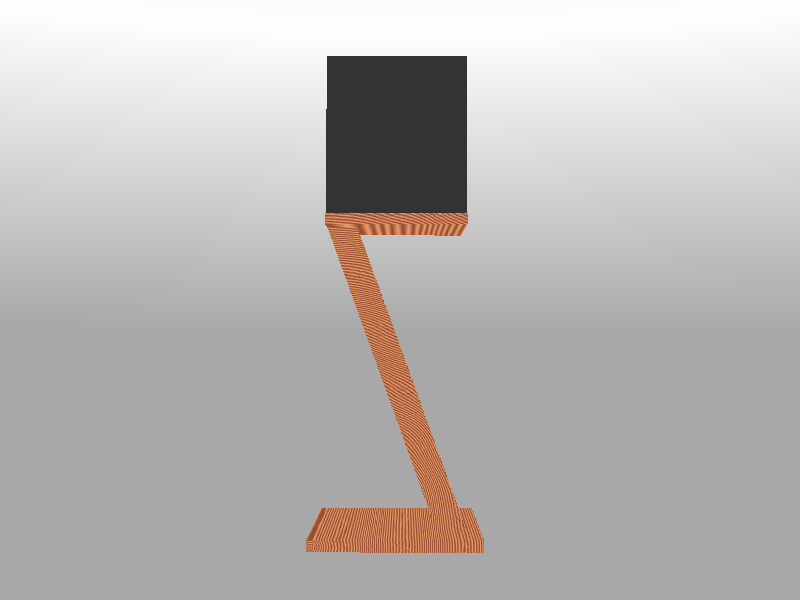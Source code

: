 #version 3.6;

#include "colors.inc"
#include "metals.inc"
#include "woods.inc"
#include "rad_def.inc"

#declare T_wood = texture {
    T_Wood1
    scale 100.0
    translate x*8
    translate y*10
}

// Standard finish
#declare StdFinish = finish { crand 0.01 diffuse 0.8 };

// declares position and view direction

// overview
//#declare cam_location =  <1530.28,1864.88,-983.709>;
//#declare cam_look_at  = <187.26,521.852,359.314>;
//#declare cam_sky      = <-0.408248,0.816497,0.408248>;
//#declare cam_angle    = 45;

// side view
#declare cam_location =  <196.548,449.177,-1965.72>;
#declare cam_look_at  = <187.259,521.851,359.314>;
#declare cam_sky      = <-0.00274216,0.999508,-0.0312531>;
#declare cam_angle    = 45;

global_settings {
    radiosity {
        Rad_Settings(Radiosity_Normal,off,off)
    }
}

#default {finish{ambient 0}}

sky_sphere {
    pigment {
        gradient y
        color_map {
            [0.0  color LightGray]
            [0.3  color White]
            [0.7  color LightGray]
        }
    }
}

camera {
  location  cam_location
  look_at   cam_look_at
  sky       cam_sky
  angle     cam_angle
  right x*800/600
}

//default light
light_source {
    cam_location
    color White
    area_light <100, 0, 0>, <0, 0, 100>, 10, 10
    adaptive 1
    jitter
}

// Written by FreeCAD http://www.freecadweb.org/
// face number1 +++++++++++++++++++++++++++++++++++++++++++++++++++++++++++++++++++++
#declare Pov_Common_solid1 = mesh2{
  vertex_vectors {
    4,
    <266.149,24,120>,
    <330,24,120>,
    <94.1476,672,120>,
    <30.297,672,120>,
  }
  normal_vectors {
    4,
    <-0,-0,-1>,
    <-0,-0,-1>,
    <-0,-0,-1>,
    <-0,-0,-1>,
  }
  face_indices {
    2,
    <1,0,2>,
    <0,3,2>,
  }
} // end of Face1

// face number2 +++++++++++++++++++++++++++++++++++++++++++++++++++++++++++++++++++++
#declare Pov_Common_solid2 = mesh2{
  vertex_vectors {
    4,
    <266.149,24,144>,
    <330,24,144>,
    <330,24,120>,
    <266.149,24,120>,
  }
  normal_vectors {
    4,
    <-0,-1,-0>,
    <-0,-1,-0>,
    <-0,-1,-0>,
    <-0,-1,-0>,
  }
  face_indices {
    2,
    <3,2,1>,
    <0,3,1>,
  }
} // end of Face2

// face number3 +++++++++++++++++++++++++++++++++++++++++++++++++++++++++++++++++++++
#declare Pov_Common_solid3 = mesh2{
  vertex_vectors {
    4,
    <330,24,144>,
    <94.1476,672,144>,
    <94.1476,672,120>,
    <330,24,120>,
  }
  normal_vectors {
    4,
    <0.939693,0.34202,-1.16911e-16>,
    <0.939693,0.34202,-1.16911e-16>,
    <0.939693,0.34202,-1.16911e-16>,
    <0.939693,0.34202,-1.16911e-16>,
  }
  face_indices {
    2,
    <0,3,2>,
    <0,2,1>,
  }
} // end of Face3

// face number4 +++++++++++++++++++++++++++++++++++++++++++++++++++++++++++++++++++++
#declare Pov_Common_solid4 = mesh2{
  vertex_vectors {
    4,
    <30.297,672,144>,
    <94.1476,672,144>,
    <94.1476,672,120>,
    <30.297,672,120>,
  }
  normal_vectors {
    4,
    <0,1,0>,
    <0,1,0>,
    <0,1,0>,
    <0,1,0>,
  }
  face_indices {
    2,
    <1,2,3>,
    <1,3,0>,
  }
} // end of Face4

// face number5 +++++++++++++++++++++++++++++++++++++++++++++++++++++++++++++++++++++
#declare Pov_Common_solid5 = mesh2{
  vertex_vectors {
    4,
    <266.149,24,144>,
    <30.297,672,144>,
    <30.297,672,120>,
    <266.149,24,120>,
  }
  normal_vectors {
    4,
    <-0.939693,-0.34202,1.16911e-16>,
    <-0.939693,-0.34202,1.16911e-16>,
    <-0.939693,-0.34202,1.16911e-16>,
    <-0.939693,-0.34202,1.16911e-16>,
  }
  face_indices {
    2,
    <2,3,0>,
    <1,2,0>,
  }
} // end of Face5

// face number6 +++++++++++++++++++++++++++++++++++++++++++++++++++++++++++++++++++++
#declare Pov_Common_solid6 = mesh2{
  vertex_vectors {
    4,
    <266.149,24,144>,
    <330,24,144>,
    <94.1476,672,144>,
    <30.297,672,144>,
  }
  normal_vectors {
    4,
    <0,0,1>,
    <0,0,1>,
    <0,0,1>,
    <0,0,1>,
  }
  face_indices {
    2,
    <2,0,1>,
    <2,3,0>,
  }
} // end of Face6



// Declare all together +++++++++++++++++++++++++++++++++++++++++++++++++++++++++++++++++++++
#declare Pov_Common_solid = union {
mesh2{ Pov_Common_solid1}
mesh2{ Pov_Common_solid2}
mesh2{ Pov_Common_solid3}
mesh2{ Pov_Common_solid4}
mesh2{ Pov_Common_solid5}
mesh2{ Pov_Common_solid6}
}
// instance to render
object {Pov_Common_solid
 texture { T_wood }
}



// Written by FreeCAD http://www.freecadweb.org/
// face number1 +++++++++++++++++++++++++++++++++++++++++++++++++++++++++++++++++++++
#declare Pov_Common_solid0021 = mesh2{
  vertex_vectors {
    4,
    <266.149,24,216>,
    <330,24,216>,
    <94.1476,672,216>,
    <30.297,672,216>,
  }
  normal_vectors {
    4,
    <-0,-0,-1>,
    <-0,-0,-1>,
    <-0,-0,-1>,
    <-0,-0,-1>,
  }
  face_indices {
    2,
    <1,0,2>,
    <0,3,2>,
  }
} // end of Face1

// face number2 +++++++++++++++++++++++++++++++++++++++++++++++++++++++++++++++++++++
#declare Pov_Common_solid0022 = mesh2{
  vertex_vectors {
    4,
    <266.149,24,240>,
    <330,24,240>,
    <330,24,216>,
    <266.149,24,216>,
  }
  normal_vectors {
    4,
    <-0,-1,-0>,
    <-0,-1,-0>,
    <-0,-1,-0>,
    <-0,-1,-0>,
  }
  face_indices {
    2,
    <3,2,1>,
    <0,3,1>,
  }
} // end of Face2

// face number3 +++++++++++++++++++++++++++++++++++++++++++++++++++++++++++++++++++++
#declare Pov_Common_solid0023 = mesh2{
  vertex_vectors {
    4,
    <330,24,240>,
    <94.1476,672,240>,
    <94.1476,672,216>,
    <330,24,216>,
  }
  normal_vectors {
    4,
    <0.939693,0.34202,-0>,
    <0.939693,0.34202,-0>,
    <0.939693,0.34202,-0>,
    <0.939693,0.34202,-0>,
  }
  face_indices {
    2,
    <0,3,2>,
    <0,2,1>,
  }
} // end of Face3

// face number4 +++++++++++++++++++++++++++++++++++++++++++++++++++++++++++++++++++++
#declare Pov_Common_solid0024 = mesh2{
  vertex_vectors {
    4,
    <30.297,672,240>,
    <94.1476,672,240>,
    <94.1476,672,216>,
    <30.297,672,216>,
  }
  normal_vectors {
    4,
    <0,1,0>,
    <0,1,0>,
    <0,1,0>,
    <0,1,0>,
  }
  face_indices {
    2,
    <1,2,3>,
    <1,3,0>,
  }
} // end of Face4

// face number5 +++++++++++++++++++++++++++++++++++++++++++++++++++++++++++++++++++++
#declare Pov_Common_solid0025 = mesh2{
  vertex_vectors {
    4,
    <266.149,24,240>,
    <30.297,672,240>,
    <30.297,672,216>,
    <266.149,24,216>,
  }
  normal_vectors {
    4,
    <-0.939693,-0.34202,0>,
    <-0.939693,-0.34202,0>,
    <-0.939693,-0.34202,0>,
    <-0.939693,-0.34202,0>,
  }
  face_indices {
    2,
    <2,3,0>,
    <1,2,0>,
  }
} // end of Face5

// face number6 +++++++++++++++++++++++++++++++++++++++++++++++++++++++++++++++++++++
#declare Pov_Common_solid0026 = mesh2{
  vertex_vectors {
    4,
    <266.149,24,240>,
    <330,24,240>,
    <94.1476,672,240>,
    <30.297,672,240>,
  }
  normal_vectors {
    4,
    <0,0,1>,
    <0,0,1>,
    <0,0,1>,
    <0,0,1>,
  }
  face_indices {
    2,
    <2,0,1>,
    <2,3,0>,
  }
} // end of Face6



// Declare all together +++++++++++++++++++++++++++++++++++++++++++++++++++++++++++++++++++++
#declare Pov_Common_solid002 = union {
mesh2{ Pov_Common_solid0021}
mesh2{ Pov_Common_solid0022}
mesh2{ Pov_Common_solid0023}
mesh2{ Pov_Common_solid0024}
mesh2{ Pov_Common_solid0025}
mesh2{ Pov_Common_solid0026}
}
// instance to render
object {Pov_Common_solid002
 texture { T_wood }
}



// Written by FreeCAD http://www.freecadweb.org/
// face number1 +++++++++++++++++++++++++++++++++++++++++++++++++++++++++++++++++++++
#declare Pov_Common_solid0011 = mesh2{
  vertex_vectors {
    4,
    <266.149,24,168>,
    <330,24,168>,
    <94.1476,672,168>,
    <30.297,672,168>,
  }
  normal_vectors {
    4,
    <-0,-0,-1>,
    <-0,-0,-1>,
    <-0,-0,-1>,
    <-0,-0,-1>,
  }
  face_indices {
    2,
    <1,0,2>,
    <0,3,2>,
  }
} // end of Face1

// face number2 +++++++++++++++++++++++++++++++++++++++++++++++++++++++++++++++++++++
#declare Pov_Common_solid0012 = mesh2{
  vertex_vectors {
    4,
    <266.149,24,192>,
    <330,24,192>,
    <330,24,168>,
    <266.149,24,168>,
  }
  normal_vectors {
    4,
    <-0,-1,-0>,
    <-0,-1,-0>,
    <-0,-1,-0>,
    <-0,-1,-0>,
  }
  face_indices {
    2,
    <3,2,1>,
    <0,3,1>,
  }
} // end of Face2

// face number3 +++++++++++++++++++++++++++++++++++++++++++++++++++++++++++++++++++++
#declare Pov_Common_solid0013 = mesh2{
  vertex_vectors {
    4,
    <330,24,192>,
    <94.1476,672,192>,
    <94.1476,672,168>,
    <330,24,168>,
  }
  normal_vectors {
    4,
    <0.939693,0.34202,-0>,
    <0.939693,0.34202,-0>,
    <0.939693,0.34202,-0>,
    <0.939693,0.34202,-0>,
  }
  face_indices {
    2,
    <0,3,2>,
    <0,2,1>,
  }
} // end of Face3

// face number4 +++++++++++++++++++++++++++++++++++++++++++++++++++++++++++++++++++++
#declare Pov_Common_solid0014 = mesh2{
  vertex_vectors {
    4,
    <30.297,672,192>,
    <94.1476,672,192>,
    <94.1476,672,168>,
    <30.297,672,168>,
  }
  normal_vectors {
    4,
    <0,1,0>,
    <0,1,0>,
    <0,1,0>,
    <0,1,0>,
  }
  face_indices {
    2,
    <1,2,3>,
    <1,3,0>,
  }
} // end of Face4

// face number5 +++++++++++++++++++++++++++++++++++++++++++++++++++++++++++++++++++++
#declare Pov_Common_solid0015 = mesh2{
  vertex_vectors {
    4,
    <266.149,24,192>,
    <30.297,672,192>,
    <30.297,672,168>,
    <266.149,24,168>,
  }
  normal_vectors {
    4,
    <-0.939693,-0.34202,0>,
    <-0.939693,-0.34202,0>,
    <-0.939693,-0.34202,0>,
    <-0.939693,-0.34202,0>,
  }
  face_indices {
    2,
    <2,3,0>,
    <1,2,0>,
  }
} // end of Face5

// face number6 +++++++++++++++++++++++++++++++++++++++++++++++++++++++++++++++++++++
#declare Pov_Common_solid0016 = mesh2{
  vertex_vectors {
    4,
    <266.149,24,192>,
    <330,24,192>,
    <94.1476,672,192>,
    <30.297,672,192>,
  }
  normal_vectors {
    4,
    <0,0,1>,
    <0,0,1>,
    <0,0,1>,
    <0,0,1>,
  }
  face_indices {
    2,
    <2,0,1>,
    <2,3,0>,
  }
} // end of Face6



// Declare all together +++++++++++++++++++++++++++++++++++++++++++++++++++++++++++++++++++++
#declare Pov_Common_solid001 = union {
mesh2{ Pov_Common_solid0011}
mesh2{ Pov_Common_solid0012}
mesh2{ Pov_Common_solid0013}
mesh2{ Pov_Common_solid0014}
mesh2{ Pov_Common_solid0015}
mesh2{ Pov_Common_solid0016}
}
// instance to render
object {Pov_Common_solid001
 texture { T_wood }
}



// Written by FreeCAD http://www.freecadweb.org/
// face number1 +++++++++++++++++++++++++++++++++++++++++++++++++++++++++++++++++++++
#declare Pov_Box0121 = mesh2{
  vertex_vectors {
    4,
    <30,672,60>,
    <30,696,60>,
    <30,696,300>,
    <30,672,300>,
  }
  normal_vectors {
    4,
    <-1,0,-0>,
    <-1,0,-0>,
    <-1,0,-0>,
    <-1,0,-0>,
  }
  face_indices {
    2,
    <3,2,0>,
    <0,2,1>,
  }
} // end of Face1

// face number2 +++++++++++++++++++++++++++++++++++++++++++++++++++++++++++++++++++++
#declare Pov_Box0122 = mesh2{
  vertex_vectors {
    4,
    <330,672,60>,
    <330,696,60>,
    <330,696,300>,
    <330,672,300>,
  }
  normal_vectors {
    4,
    <1,-0,0>,
    <1,-0,0>,
    <1,-0,0>,
    <1,-0,0>,
  }
  face_indices {
    2,
    <0,2,3>,
    <1,2,0>,
  }
} // end of Face2

// face number3 +++++++++++++++++++++++++++++++++++++++++++++++++++++++++++++++++++++
#declare Pov_Box0123 = mesh2{
  vertex_vectors {
    4,
    <30,672,60>,
    <330,672,60>,
    <330,696,60>,
    <30,696,60>,
  }
  normal_vectors {
    4,
    <-0,-0,-1>,
    <-0,-0,-1>,
    <-0,-0,-1>,
    <-0,-0,-1>,
  }
  face_indices {
    2,
    <1,0,2>,
    <0,3,2>,
  }
} // end of Face3

// face number4 +++++++++++++++++++++++++++++++++++++++++++++++++++++++++++++++++++++
#declare Pov_Box0124 = mesh2{
  vertex_vectors {
    4,
    <30,672,300>,
    <330,672,300>,
    <330,696,300>,
    <30,696,300>,
  }
  normal_vectors {
    4,
    <0,0,1>,
    <0,0,1>,
    <0,0,1>,
    <0,0,1>,
  }
  face_indices {
    2,
    <2,0,1>,
    <2,3,0>,
  }
} // end of Face4

// face number5 +++++++++++++++++++++++++++++++++++++++++++++++++++++++++++++++++++++
#declare Pov_Box0125 = mesh2{
  vertex_vectors {
    4,
    <30,672,60>,
    <30,672,300>,
    <330,672,300>,
    <330,672,60>,
  }
  normal_vectors {
    4,
    <-0,-1,-0>,
    <-0,-1,-0>,
    <-0,-1,-0>,
    <-0,-1,-0>,
  }
  face_indices {
    2,
    <1,0,2>,
    <0,3,2>,
  }
} // end of Face5

// face number6 +++++++++++++++++++++++++++++++++++++++++++++++++++++++++++++++++++++
#declare Pov_Box0126 = mesh2{
  vertex_vectors {
    4,
    <30,696,60>,
    <30,696,300>,
    <330,696,300>,
    <330,696,60>,
  }
  normal_vectors {
    4,
    <0,1,0>,
    <0,1,0>,
    <0,1,0>,
    <0,1,0>,
  }
  face_indices {
    2,
    <2,0,1>,
    <2,3,0>,
  }
} // end of Face6



// Declare all together +++++++++++++++++++++++++++++++++++++++++++++++++++++++++++++++++++++
#declare Pov_Box012 = union {
mesh2{ Pov_Box0121}
mesh2{ Pov_Box0122}
mesh2{ Pov_Box0123}
mesh2{ Pov_Box0124}
mesh2{ Pov_Box0125}
mesh2{ Pov_Box0126}
}
// instance to render
object {Pov_Box012
 texture { T_wood }
}



// Written by FreeCAD http://www.freecadweb.org/
// face number1 +++++++++++++++++++++++++++++++++++++++++++++++++++++++++++++++++++++
#declare Pov_Box1 = mesh2{
  vertex_vectors {
    4,
    <0,0,0>,
    <0,24,0>,
    <0,24,360>,
    <0,0,360>,
  }
  normal_vectors {
    4,
    <-1,0,-0>,
    <-1,0,-0>,
    <-1,0,-0>,
    <-1,0,-0>,
  }
  face_indices {
    2,
    <3,2,0>,
    <0,2,1>,
  }
} // end of Face1

// face number2 +++++++++++++++++++++++++++++++++++++++++++++++++++++++++++++++++++++
#declare Pov_Box2 = mesh2{
  vertex_vectors {
    4,
    <360,0,0>,
    <360,24,0>,
    <360,24,360>,
    <360,0,360>,
  }
  normal_vectors {
    4,
    <1,-0,0>,
    <1,-0,0>,
    <1,-0,0>,
    <1,-0,0>,
  }
  face_indices {
    2,
    <0,2,3>,
    <1,2,0>,
  }
} // end of Face2

// face number3 +++++++++++++++++++++++++++++++++++++++++++++++++++++++++++++++++++++
#declare Pov_Box3 = mesh2{
  vertex_vectors {
    4,
    <0,0,0>,
    <360,0,0>,
    <360,24,0>,
    <0,24,0>,
  }
  normal_vectors {
    4,
    <-0,-0,-1>,
    <-0,-0,-1>,
    <-0,-0,-1>,
    <-0,-0,-1>,
  }
  face_indices {
    2,
    <0,3,1>,
    <1,3,2>,
  }
} // end of Face3

// face number4 +++++++++++++++++++++++++++++++++++++++++++++++++++++++++++++++++++++
#declare Pov_Box4 = mesh2{
  vertex_vectors {
    4,
    <0,0,360>,
    <360,0,360>,
    <360,24,360>,
    <0,24,360>,
  }
  normal_vectors {
    4,
    <0,0,1>,
    <0,0,1>,
    <0,0,1>,
    <0,0,1>,
  }
  face_indices {
    2,
    <1,3,0>,
    <2,3,1>,
  }
} // end of Face4

// face number5 +++++++++++++++++++++++++++++++++++++++++++++++++++++++++++++++++++++
#declare Pov_Box5 = mesh2{
  vertex_vectors {
    4,
    <0,0,0>,
    <0,0,360>,
    <360,0,360>,
    <360,0,0>,
  }
  normal_vectors {
    4,
    <-0,-1,-0>,
    <-0,-1,-0>,
    <-0,-1,-0>,
    <-0,-1,-0>,
  }
  face_indices {
    2,
    <1,0,2>,
    <0,3,2>,
  }
} // end of Face5

// face number6 +++++++++++++++++++++++++++++++++++++++++++++++++++++++++++++++++++++
#declare Pov_Box6 = mesh2{
  vertex_vectors {
    4,
    <0,24,0>,
    <0,24,360>,
    <360,24,360>,
    <360,24,0>,
  }
  normal_vectors {
    4,
    <0,1,0>,
    <0,1,0>,
    <0,1,0>,
    <0,1,0>,
  }
  face_indices {
    2,
    <2,0,1>,
    <2,3,0>,
  }
} // end of Face6



// Declare all together +++++++++++++++++++++++++++++++++++++++++++++++++++++++++++++++++++++
#declare Pov_Box = union {
mesh2{ Pov_Box1}
mesh2{ Pov_Box2}
mesh2{ Pov_Box3}
mesh2{ Pov_Box4}
mesh2{ Pov_Box5}
mesh2{ Pov_Box6}
}
// instance to render
object {Pov_Box
 texture { T_wood }
}



// Written by FreeCAD http://www.freecadweb.org/
// face number1 +++++++++++++++++++++++++++++++++++++++++++++++++++++++++++++++++++++
#declare Pov_Cut0021 = mesh2{
  vertex_vectors {
    4,
    <30,696,85>,
    <30,1036,85>,
    <30,1036,275>,
    <30,696,275>,
  }
  normal_vectors {
    4,
    <-1,0,-0>,
    <-1,0,-0>,
    <-1,0,-0>,
    <-1,0,-0>,
  }
  face_indices {
    2,
    <3,2,1>,
    <0,3,1>,
  }
} // end of Face1

// face number2 +++++++++++++++++++++++++++++++++++++++++++++++++++++++++++++++++++++
#declare Pov_Cut0022 = mesh2{
  vertex_vectors {
    4,
    <30,696,85>,
    <330,696,85>,
    <330,1036,85>,
    <30,1036,85>,
  }
  normal_vectors {
    4,
    <-0,-0,-1>,
    <-0,-0,-1>,
    <-0,-0,-1>,
    <-0,-0,-1>,
  }
  face_indices {
    2,
    <1,0,2>,
    <0,3,2>,
  }
} // end of Face2

// face number3 +++++++++++++++++++++++++++++++++++++++++++++++++++++++++++++++++++++
#declare Pov_Cut0023 = mesh2{
  vertex_vectors {
    4,
    <30,1036,85>,
    <30,1036,275>,
    <330,1036,275>,
    <330,1036,85>,
  }
  normal_vectors {
    4,
    <0,1,0>,
    <0,1,0>,
    <0,1,0>,
    <0,1,0>,
  }
  face_indices {
    2,
    <3,0,1>,
    <2,3,1>,
  }
} // end of Face3

// face number4 +++++++++++++++++++++++++++++++++++++++++++++++++++++++++++++++++++++
#declare Pov_Cut0024 = mesh2{
  vertex_vectors {
    4,
    <30,696,275>,
    <330,696,275>,
    <330,1036,275>,
    <30,1036,275>,
  }
  normal_vectors {
    4,
    <0,0,1>,
    <0,0,1>,
    <0,0,1>,
    <0,0,1>,
  }
  face_indices {
    2,
    <2,0,1>,
    <2,3,0>,
  }
} // end of Face4

// face number5 +++++++++++++++++++++++++++++++++++++++++++++++++++++++++++++++++++++
#declare Pov_Cut0025 = mesh2{
  vertex_vectors {
    4,
    <30,696,85>,
    <30,696,275>,
    <330,696,275>,
    <330,696,85>,
  }
  normal_vectors {
    4,
    <-0,-1,-0>,
    <-0,-1,-0>,
    <-0,-1,-0>,
    <-0,-1,-0>,
  }
  face_indices {
    2,
    <1,0,3>,
    <1,3,2>,
  }
} // end of Face5

// face number6 +++++++++++++++++++++++++++++++++++++++++++++++++++++++++++++++++++++
#declare Pov_Cut0026 = mesh2{
  vertex_vectors {
    138,
    <330,696,85>,
    <330,1036,85>,
    <330,1036,275>,
    <330,696,275>,
    <330,716,180>,
    <330,716.199,185.643>,
    <330,716.796,191.258>,
    <330,717.788,196.817>,
    <330,719.169,202.292>,
    <330,720.932,207.656>,
    <330,723.07,212.883>,
    <330,725.571,217.945>,
    <330,728.424,222.818>,
    <330,731.612,227.479>,
    <330,735.122,231.902>,
    <330,738.934,236.067>,
    <330,743.032,239.953>,
    <330,747.392,243.54>,
    <330,751.996,246.81>,
    <330,756.818,249.748>,
    <330,761.836,252.338>,
    <330,767.023,254.568>,
    <330,772.355,256.426>,
    <330,777.805,257.903>,
    <330,783.346,258.993>,
    <330,788.949,259.689>,
    <330,794.588,259.988>,
    <330,800.234,259.888>,
    <330,805.859,259.39>,
    <330,811.434,258.497>,
    <330,816.933,257.213>,
    <330,822.327,255.544>,
    <330,827.59,253.499>,
    <330,832.696,251.087>,
    <330,837.619,248.322>,
    <330,842.335,245.216>,
    <330,846.82,241.785>,
    <330,851.051,238.046>,
    <330,855.009,234.018>,
    <330,858.672,229.721>,
    <330,862.023,225.177>,
    <330,865.046,220.407>,
    <330,867.724,215.436>,
    <330,870.045,210.288>,
    <330,871.997,204.99>,
    <330,873.57,199.567>,
    <330,874.757,194.046>,
    <330,875.552,188.456>,
    <330,875.95,182.823>,
    <330,875.95,177.177>,
    <330,875.552,171.544>,
    <330,874.757,165.954>,
    <330,873.57,160.433>,
    <330,871.997,155.01>,
    <330,870.045,149.712>,
    <330,867.724,144.564>,
    <330,865.046,139.593>,
    <330,862.023,134.823>,
    <330,858.672,130.279>,
    <330,855.009,125.982>,
    <330,851.051,121.954>,
    <330,846.82,118.215>,
    <330,842.335,114.784>,
    <330,837.619,111.678>,
    <330,832.696,108.913>,
    <330,827.59,106.501>,
    <330,822.327,104.456>,
    <330,816.933,102.787>,
    <330,811.434,101.503>,
    <330,805.859,100.61>,
    <330,800.234,100.112>,
    <330,794.588,100.012>,
    <330,788.949,100.311>,
    <330,783.346,101.007>,
    <330,777.805,102.097>,
    <330,772.355,103.574>,
    <330,767.023,105.432>,
    <330,761.836,107.662>,
    <330,756.818,110.252>,
    <330,751.996,113.19>,
    <330,747.392,116.46>,
    <330,743.032,120.047>,
    <330,738.934,123.933>,
    <330,735.122,128.098>,
    <330,731.612,132.521>,
    <330,728.424,137.182>,
    <330,725.571,142.055>,
    <330,723.07,147.117>,
    <330,720.932,152.344>,
    <330,719.169,157.708>,
    <330,717.788,163.183>,
    <330,716.796,168.742>,
    <330,716.199,174.357>,
    <330,959,180>,
    <330,959.195,182.783>,
    <330,959.775,185.513>,
    <330,960.729,188.135>,
    <330,962.039,190.598>,
    <330,963.679,192.856>,
    <330,965.617,194.863>,
    <330,967.816,196.581>,
    <330,970.233,197.976>,
    <330,972.82,199.021>,
    <330,975.527,199.696>,
    <330,978.302,199.988>,
    <330,981.091,199.89>,
    <330,983.838,199.406>,
    <330,986.492,198.544>,
    <330,989,197.321>,
    <330,991.313,195.76>,
    <330,993.387,193.893>,
    <330,995.18,191.756>,
    <330,996.659,189.389>,
    <330,997.794,186.84>,
    <330,998.563,184.158>,
    <330,998.951,181.395>,
    <330,998.951,178.605>,
    <330,998.563,175.842>,
    <330,997.794,173.16>,
    <330,996.659,170.611>,
    <330,995.18,168.244>,
    <330,993.387,166.107>,
    <330,991.313,164.24>,
    <330,989,162.679>,
    <330,986.492,161.456>,
    <330,983.838,160.594>,
    <330,981.091,160.11>,
    <330,978.302,160.012>,
    <330,975.527,160.304>,
    <330,972.82,160.979>,
    <330,970.233,162.024>,
    <330,967.816,163.419>,
    <330,965.617,165.137>,
    <330,963.679,167.144>,
    <330,962.039,169.402>,
    <330,960.729,171.865>,
    <330,959.775,174.487>,
    <330,959.195,177.217>,
  }
  normal_vectors {
    138,
    <1,-0,0>,
    <1,-0,0>,
    <1,-0,0>,
    <1,-0,0>,
    <1,-0,0>,
    <1,-0,0>,
    <1,-0,0>,
    <1,-0,0>,
    <1,-0,0>,
    <1,-0,0>,
    <1,-0,0>,
    <1,-0,0>,
    <1,-0,0>,
    <1,-0,0>,
    <1,-0,0>,
    <1,-0,0>,
    <1,-0,0>,
    <1,-0,0>,
    <1,-0,0>,
    <1,-0,0>,
    <1,-0,0>,
    <1,-0,0>,
    <1,-0,0>,
    <1,-0,0>,
    <1,-0,0>,
    <1,-0,0>,
    <1,-0,0>,
    <1,-0,0>,
    <1,-0,0>,
    <1,-0,0>,
    <1,-0,0>,
    <1,-0,0>,
    <1,-0,0>,
    <1,-0,0>,
    <1,-0,0>,
    <1,-0,0>,
    <1,-0,0>,
    <1,-0,0>,
    <1,-0,0>,
    <1,-0,0>,
    <1,-0,0>,
    <1,-0,0>,
    <1,-0,0>,
    <1,-0,0>,
    <1,-0,0>,
    <1,-0,0>,
    <1,-0,0>,
    <1,-0,0>,
    <1,-0,0>,
    <1,-0,0>,
    <1,-0,0>,
    <1,-0,0>,
    <1,-0,0>,
    <1,-0,0>,
    <1,-0,0>,
    <1,-0,0>,
    <1,-0,0>,
    <1,-0,0>,
    <1,-0,0>,
    <1,-0,0>,
    <1,-0,0>,
    <1,-0,0>,
    <1,-0,0>,
    <1,-0,0>,
    <1,-0,0>,
    <1,-0,0>,
    <1,-0,0>,
    <1,-0,0>,
    <1,-0,0>,
    <1,-0,0>,
    <1,-0,0>,
    <1,-0,0>,
    <1,-0,0>,
    <1,-0,0>,
    <1,-0,0>,
    <1,-0,0>,
    <1,-0,0>,
    <1,-0,0>,
    <1,-0,0>,
    <1,-0,0>,
    <1,-0,0>,
    <1,-0,0>,
    <1,-0,0>,
    <1,-0,0>,
    <1,-0,0>,
    <1,-0,0>,
    <1,-0,0>,
    <1,-0,0>,
    <1,-0,0>,
    <1,-0,0>,
    <1,-0,0>,
    <1,-0,0>,
    <1,-0,0>,
    <1,-0,0>,
    <1,-0,0>,
    <1,-0,0>,
    <1,-0,0>,
    <1,-0,0>,
    <1,-0,0>,
    <1,-0,0>,
    <1,-0,0>,
    <1,-0,0>,
    <1,-0,0>,
    <1,-0,0>,
    <1,-0,0>,
    <1,-0,0>,
    <1,-0,0>,
    <1,-0,0>,
    <1,-0,0>,
    <1,-0,0>,
    <1,-0,0>,
    <1,-0,0>,
    <1,-0,0>,
    <1,-0,0>,
    <1,-0,0>,
    <1,-0,0>,
    <1,-0,0>,
    <1,-0,0>,
    <1,-0,0>,
    <1,-0,0>,
    <1,-0,0>,
    <1,-0,0>,
    <1,-0,0>,
    <1,-0,0>,
    <1,-0,0>,
    <1,-0,0>,
    <1,-0,0>,
    <1,-0,0>,
    <1,-0,0>,
    <1,-0,0>,
    <1,-0,0>,
    <1,-0,0>,
    <1,-0,0>,
    <1,-0,0>,
    <1,-0,0>,
    <1,-0,0>,
    <1,-0,0>,
    <1,-0,0>,
  }
  face_indices {
    140,
    <16,3,15>,
    <14,15,3>,
    <17,3,16>,
    <13,14,3>,
    <18,3,17>,
    <1,115,116>,
    <1,116,117>,
    <1,129,58>,
    <1,117,118>,
    <1,118,119>,
    <1,119,120>,
    <1,120,121>,
    <12,13,3>,
    <1,121,122>,
    <1,122,123>,
    <1,123,124>,
    <1,124,125>,
    <1,125,126>,
    <1,126,127>,
    <19,3,18>,
    <1,127,128>,
    <1,128,129>,
    <1,58,59>,
    <1,59,60>,
    <1,60,61>,
    <1,61,62>,
    <11,12,3>,
    <1,62,63>,
    <1,63,64>,
    <1,2,115>,
    <1,71,0>,
    <20,3,19>,
    <71,72,0>,
    <1,70,71>,
    <1,69,70>,
    <1,68,69>,
    <1,67,68>,
    <1,66,67>,
    <1,65,66>,
    <1,64,65>,
    <10,11,3>,
    <21,3,20>,
    <9,10,3>,
    <22,3,21>,
    <8,9,3>,
    <23,3,22>,
    <7,8,3>,
    <24,3,23>,
    <6,7,3>,
    <25,3,24>,
    <5,6,3>,
    <26,3,25>,
    <4,5,3>,
    <27,3,26>,
    <0,4,3>,
    <0,83,84>,
    <0,84,85>,
    <0,85,86>,
    <0,86,87>,
    <0,87,88>,
    <0,88,89>,
    <0,89,90>,
    <0,90,91>,
    <0,91,92>,
    <0,92,4>,
    <82,83,0>,
    <81,82,0>,
    <80,81,0>,
    <79,80,0>,
    <78,79,0>,
    <77,78,0>,
    <76,77,0>,
    <75,76,0>,
    <74,75,0>,
    <73,74,0>,
    <72,73,0>,
    <2,27,28>,
    <2,28,29>,
    <2,29,30>,
    <2,30,31>,
    <2,31,32>,
    <2,32,33>,
    <2,33,34>,
    <2,34,35>,
    <2,35,36>,
    <2,36,37>,
    <2,37,38>,
    <2,38,39>,
    <2,3,27>,
    <99,42,43>,
    <98,43,44>,
    <98,99,43>,
    <100,40,41>,
    <100,41,42>,
    <100,42,99>,
    <97,98,44>,
    <97,44,45>,
    <101,40,100>,
    <101,39,40>,
    <96,45,46>,
    <96,97,45>,
    <102,39,101>,
    <102,2,39>,
    <95,96,46>,
    <95,46,47>,
    <103,2,102>,
    <94,47,48>,
    <94,95,47>,
    <104,2,103>,
    <93,94,48>,
    <93,48,49>,
    <105,2,104>,
    <137,49,50>,
    <137,93,49>,
    <106,2,105>,
    <136,137,50>,
    <136,50,51>,
    <107,2,106>,
    <135,136,51>,
    <135,51,52>,
    <108,2,107>,
    <134,52,53>,
    <134,135,52>,
    <109,2,108>,
    <133,53,54>,
    <133,134,53>,
    <110,2,109>,
    <132,54,55>,
    <132,133,54>,
    <111,2,110>,
    <131,132,55>,
    <131,55,56>,
    <131,56,57>,
    <112,2,111>,
    <130,131,57>,
    <130,57,58>,
    <113,2,112>,
    <129,130,58>,
    <114,2,113>,
    <115,2,114>,
  }
} // end of Face6

// face number7 +++++++++++++++++++++++++++++++++++++++++++++++++++++++++++++++++++++
#declare Pov_Cut0027 = mesh2{
  vertex_vectors {
    180,
    <330,716,180>,
    <330,716,180>,
    <330,716.199,185.643>,
    <330,716.796,191.258>,
    <330,717.788,196.817>,
    <330,719.169,202.292>,
    <330,720.932,207.656>,
    <330,723.07,212.883>,
    <330,725.571,217.945>,
    <330,728.424,222.818>,
    <330,731.612,227.479>,
    <330,735.122,231.902>,
    <330,738.934,236.067>,
    <330,743.032,239.953>,
    <330,747.392,243.54>,
    <330,751.996,246.81>,
    <330,756.818,249.748>,
    <330,761.836,252.338>,
    <330,767.023,254.568>,
    <330,772.355,256.426>,
    <330,777.805,257.903>,
    <330,783.346,258.993>,
    <330,788.949,259.689>,
    <330,794.588,259.988>,
    <330,800.234,259.888>,
    <330,805.859,259.39>,
    <330,811.434,258.497>,
    <330,816.933,257.213>,
    <330,822.327,255.544>,
    <330,827.59,253.499>,
    <330,832.696,251.087>,
    <330,837.619,248.322>,
    <330,842.335,245.216>,
    <330,846.82,241.785>,
    <330,851.051,238.046>,
    <330,855.009,234.018>,
    <330,858.672,229.721>,
    <330,862.023,225.177>,
    <330,865.046,220.407>,
    <330,867.724,215.436>,
    <330,870.045,210.288>,
    <330,871.997,204.99>,
    <330,873.57,199.567>,
    <330,874.757,194.046>,
    <330,875.552,188.456>,
    <330,875.95,182.823>,
    <330,875.95,177.177>,
    <330,875.552,171.544>,
    <330,874.757,165.954>,
    <330,873.57,160.433>,
    <330,871.997,155.01>,
    <330,870.045,149.712>,
    <330,867.724,144.564>,
    <330,865.046,139.593>,
    <330,862.023,134.823>,
    <330,858.672,130.279>,
    <330,855.009,125.982>,
    <330,851.051,121.954>,
    <330,846.82,118.215>,
    <330,842.335,114.784>,
    <330,837.619,111.678>,
    <330,832.696,108.913>,
    <330,827.59,106.501>,
    <330,822.327,104.456>,
    <330,816.933,102.787>,
    <330,811.434,101.503>,
    <330,805.859,100.61>,
    <330,800.234,100.112>,
    <330,794.588,100.012>,
    <330,788.949,100.311>,
    <330,783.346,101.007>,
    <330,777.805,102.097>,
    <330,772.355,103.574>,
    <330,767.023,105.432>,
    <330,761.836,107.662>,
    <330,756.818,110.252>,
    <330,751.996,113.19>,
    <330,747.392,116.46>,
    <330,743.032,120.047>,
    <330,738.934,123.933>,
    <330,735.122,128.098>,
    <330,731.612,132.521>,
    <330,728.424,137.182>,
    <330,725.571,142.055>,
    <330,723.07,147.117>,
    <330,720.932,152.344>,
    <330,719.169,157.708>,
    <330,717.788,163.183>,
    <330,716.796,168.742>,
    <330,716.199,174.357>,
    <326,716,180>,
    <326,716,180>,
    <326,716.199,185.643>,
    <326,716.796,191.258>,
    <326,717.788,196.817>,
    <326,719.169,202.292>,
    <326,720.932,207.656>,
    <326,723.07,212.883>,
    <326,725.571,217.945>,
    <326,728.424,222.818>,
    <326,731.612,227.479>,
    <326,735.122,231.902>,
    <326,738.934,236.067>,
    <326,743.032,239.953>,
    <326,747.392,243.54>,
    <326,751.996,246.81>,
    <326,756.818,249.748>,
    <326,761.836,252.338>,
    <326,767.023,254.568>,
    <326,772.355,256.426>,
    <326,777.805,257.903>,
    <326,783.346,258.993>,
    <326,788.949,259.689>,
    <326,794.588,259.988>,
    <326,800.234,259.888>,
    <326,805.859,259.39>,
    <326,811.434,258.497>,
    <326,816.933,257.213>,
    <326,822.327,255.544>,
    <326,827.59,253.499>,
    <326,832.696,251.087>,
    <326,837.619,248.322>,
    <326,842.335,245.216>,
    <326,846.82,241.785>,
    <326,851.051,238.046>,
    <326,855.009,234.018>,
    <326,858.672,229.721>,
    <326,862.023,225.177>,
    <326,865.046,220.407>,
    <326,867.724,215.436>,
    <326,870.045,210.288>,
    <326,871.997,204.99>,
    <326,873.57,199.567>,
    <326,874.757,194.046>,
    <326,875.552,188.456>,
    <326,875.95,182.823>,
    <326,875.95,177.177>,
    <326,875.552,171.544>,
    <326,874.757,165.954>,
    <326,873.57,160.433>,
    <326,871.997,155.01>,
    <326,870.045,149.712>,
    <326,867.724,144.564>,
    <326,865.046,139.593>,
    <326,862.023,134.823>,
    <326,858.672,130.279>,
    <326,855.009,125.982>,
    <326,851.051,121.954>,
    <326,846.82,118.215>,
    <326,842.335,114.784>,
    <326,837.619,111.678>,
    <326,832.696,108.913>,
    <326,827.59,106.501>,
    <326,822.327,104.456>,
    <326,816.933,102.787>,
    <326,811.434,101.503>,
    <326,805.859,100.61>,
    <326,800.234,100.112>,
    <326,794.588,100.012>,
    <326,788.949,100.311>,
    <326,783.346,101.007>,
    <326,777.805,102.097>,
    <326,772.355,103.574>,
    <326,767.023,105.432>,
    <326,761.836,107.662>,
    <326,756.818,110.252>,
    <326,751.996,113.19>,
    <326,747.392,116.46>,
    <326,743.032,120.047>,
    <326,738.934,123.933>,
    <326,735.122,128.098>,
    <326,731.612,132.521>,
    <326,728.424,137.182>,
    <326,725.571,142.055>,
    <326,723.07,147.117>,
    <326,720.932,152.344>,
    <326,719.169,157.708>,
    <326,717.788,163.183>,
    <326,716.796,168.742>,
    <326,716.199,174.357>,
  }
  normal_vectors {
    180,
    <-0,1,-0>,
    <-0,1,-0>,
    <-0,0.997509,-0.0705389>,
    <-0,0.990049,-0.140727>,
    <-0,0.977656,-0.210213>,
    <-0,0.960392,-0.278652>,
    <-0,0.938344,-0.345703>,
    <-0,0.911621,-0.411032>,
    <-0,0.880357,-0.474313>,
    <-0,0.844706,-0.535231>,
    <-0,0.804847,-0.593482>,
    <-0,0.760979,-0.648777>,
    <-0,0.713319,-0.700839>,
    <-0,0.662106,-0.749411>,
    <-0,0.607594,-0.794248>,
    <-0,0.550055,-0.835128>,
    <-0,0.489776,-0.871848>,
    <-0,0.427056,-0.904225>,
    <-0,0.362209,-0.932097>,
    <-0,0.295558,-0.955325>,
    <-0,0.227435,-0.973793>,
    <-0,0.158177,-0.987411>,
    <-0,0.0881325,-0.996109>,
    <-0,0.0176483,-0.999844>,
    <0,-0.0529236,-0.998599>,
    <0,-0.123232,-0.992378>,
    <0,-0.192926,-0.981213>,
    <0,-0.261659,-0.96516>,
    <0,-0.329089,-0.944299>,
    <0,-0.394879,-0.918733>,
    <0,-0.458702,-0.88859>,
    <0,-0.520239,-0.854021>,
    <0,-0.579185,-0.815196>,
    <0,-0.635246,-0.77231>,
    <0,-0.688141,-0.725577>,
    <0,-0.737608,-0.675229>,
    <0,-0.783401,-0.621517>,
    <0,-0.825291,-0.564708>,
    <0,-0.863069,-0.505086>,
    <0,-0.896547,-0.442948>,
    <0,-0.925559,-0.378603>,
    <0,-0.94996,-0.312372>,
    <0,-0.969628,-0.244585>,
    <0,-0.984465,-0.175579>,
    <0,-0.994398,-0.105699>,
    <0,-0.999377,-0.0352915>,
    <-0,-0.999377,0.0352915>,
    <-0,-0.994398,0.105699>,
    <-0,-0.984465,0.175579>,
    <-0,-0.969628,0.244585>,
    <-0,-0.94996,0.312372>,
    <-0,-0.925559,0.378603>,
    <-0,-0.896547,0.442948>,
    <-0,-0.863069,0.505086>,
    <-0,-0.825291,0.564708>,
    <-0,-0.783401,0.621517>,
    <-0,-0.737608,0.675229>,
    <-0,-0.688141,0.725577>,
    <-0,-0.635246,0.77231>,
    <-0,-0.579185,0.815196>,
    <-0,-0.520239,0.854021>,
    <-0,-0.458702,0.88859>,
    <-0,-0.394879,0.918733>,
    <-0,-0.329089,0.944299>,
    <-0,-0.261659,0.96516>,
    <-0,-0.192926,0.981213>,
    <-0,-0.123232,0.992378>,
    <-0,-0.0529236,0.998599>,
    <-0,0.0176483,0.999844>,
    <-0,0.0881325,0.996109>,
    <-0,0.158177,0.987411>,
    <-0,0.227435,0.973793>,
    <-0,0.295558,0.955325>,
    <-0,0.362209,0.932097>,
    <-0,0.427056,0.904225>,
    <-0,0.489776,0.871848>,
    <-0,0.550055,0.835128>,
    <-0,0.607594,0.794248>,
    <-0,0.662106,0.74941>,
    <-0,0.713319,0.700839>,
    <-0,0.760979,0.648777>,
    <-0,0.804847,0.593482>,
    <-0,0.844706,0.535231>,
    <-0,0.880357,0.474313>,
    <-0,0.911621,0.411032>,
    <-0,0.938344,0.345703>,
    <-0,0.960392,0.278652>,
    <-0,0.977656,0.210213>,
    <-0,0.990049,0.140727>,
    <-0,0.997509,0.0705389>,
    <-0,1,-0>,
    <-0,1,-0>,
    <-0,0.997509,-0.0705389>,
    <-0,0.990049,-0.140727>,
    <-0,0.977656,-0.210213>,
    <-0,0.960392,-0.278652>,
    <-0,0.938344,-0.345703>,
    <-0,0.911621,-0.411032>,
    <-0,0.880357,-0.474313>,
    <-0,0.844706,-0.535231>,
    <-0,0.804847,-0.593482>,
    <-0,0.760979,-0.648777>,
    <-0,0.713319,-0.700839>,
    <-0,0.662106,-0.749411>,
    <-0,0.607594,-0.794248>,
    <-0,0.550055,-0.835128>,
    <-0,0.489776,-0.871848>,
    <-0,0.427056,-0.904225>,
    <-0,0.362209,-0.932097>,
    <-0,0.295558,-0.955325>,
    <-0,0.227435,-0.973793>,
    <-0,0.158177,-0.987411>,
    <-0,0.0881325,-0.996109>,
    <-0,0.0176483,-0.999844>,
    <0,-0.0529236,-0.998599>,
    <0,-0.123232,-0.992378>,
    <0,-0.192926,-0.981213>,
    <0,-0.261659,-0.96516>,
    <0,-0.329089,-0.944299>,
    <0,-0.394879,-0.918733>,
    <0,-0.458702,-0.88859>,
    <0,-0.520239,-0.854021>,
    <0,-0.579185,-0.815196>,
    <0,-0.635246,-0.77231>,
    <0,-0.688141,-0.725577>,
    <0,-0.737608,-0.675229>,
    <0,-0.783401,-0.621517>,
    <0,-0.825291,-0.564708>,
    <0,-0.863069,-0.505086>,
    <0,-0.896547,-0.442948>,
    <0,-0.925559,-0.378603>,
    <0,-0.94996,-0.312372>,
    <0,-0.969628,-0.244585>,
    <0,-0.984465,-0.175579>,
    <0,-0.994398,-0.105699>,
    <0,-0.999377,-0.0352915>,
    <-0,-0.999377,0.0352915>,
    <-0,-0.994398,0.105699>,
    <-0,-0.984465,0.175579>,
    <-0,-0.969628,0.244585>,
    <-0,-0.94996,0.312372>,
    <-0,-0.925559,0.378603>,
    <-0,-0.896547,0.442948>,
    <-0,-0.863069,0.505086>,
    <-0,-0.825291,0.564708>,
    <-0,-0.783401,0.621517>,
    <-0,-0.737608,0.675229>,
    <-0,-0.688141,0.725577>,
    <-0,-0.635246,0.77231>,
    <-0,-0.579185,0.815196>,
    <-0,-0.520239,0.854021>,
    <-0,-0.458702,0.88859>,
    <-0,-0.394879,0.918733>,
    <-0,-0.329089,0.944299>,
    <-0,-0.261659,0.96516>,
    <-0,-0.192926,0.981213>,
    <-0,-0.123232,0.992378>,
    <-0,-0.0529236,0.998599>,
    <-0,0.0176483,0.999844>,
    <-0,0.0881325,0.996109>,
    <-0,0.158177,0.987411>,
    <-0,0.227435,0.973793>,
    <-0,0.295558,0.955325>,
    <-0,0.362209,0.932097>,
    <-0,0.427056,0.904225>,
    <-0,0.489776,0.871848>,
    <-0,0.550055,0.835128>,
    <-0,0.607594,0.794248>,
    <-0,0.662106,0.74941>,
    <-0,0.713319,0.700839>,
    <-0,0.760979,0.648777>,
    <-0,0.804847,0.593482>,
    <-0,0.844706,0.535231>,
    <-0,0.880357,0.474313>,
    <-0,0.911621,0.411032>,
    <-0,0.938344,0.345703>,
    <-0,0.960392,0.278652>,
    <-0,0.977656,0.210213>,
    <-0,0.990049,0.140727>,
    <-0,0.997509,0.0705389>,
  }
  face_indices {
    178,
    <0,91,2>,
    <91,92,2>,
    <92,93,3>,
    <2,92,3>,
    <93,94,4>,
    <3,93,4>,
    <94,95,5>,
    <4,94,5>,
    <5,95,6>,
    <95,96,6>,
    <6,96,7>,
    <96,97,7>,
    <7,97,8>,
    <97,98,8>,
    <8,98,9>,
    <98,99,9>,
    <9,99,10>,
    <99,100,10>,
    <10,100,11>,
    <100,101,11>,
    <101,102,12>,
    <11,101,12>,
    <102,103,13>,
    <12,102,13>,
    <103,104,14>,
    <13,103,14>,
    <104,105,15>,
    <14,104,15>,
    <105,106,16>,
    <15,105,16>,
    <106,107,17>,
    <16,106,17>,
    <107,108,18>,
    <17,107,18>,
    <108,109,19>,
    <18,108,19>,
    <109,110,20>,
    <19,109,20>,
    <110,111,21>,
    <20,110,21>,
    <111,112,22>,
    <21,111,22>,
    <112,113,23>,
    <22,112,23>,
    <113,114,24>,
    <23,113,24>,
    <114,115,25>,
    <24,114,25>,
    <115,116,26>,
    <25,115,26>,
    <116,117,27>,
    <26,116,27>,
    <117,118,28>,
    <27,117,28>,
    <118,119,29>,
    <28,118,29>,
    <119,120,30>,
    <29,119,30>,
    <30,120,31>,
    <120,121,31>,
    <31,121,32>,
    <121,122,32>,
    <32,122,33>,
    <122,123,33>,
    <33,123,34>,
    <123,124,34>,
    <34,124,35>,
    <124,125,35>,
    <35,125,36>,
    <125,126,36>,
    <126,127,37>,
    <36,126,37>,
    <127,128,38>,
    <37,127,38>,
    <128,129,39>,
    <38,128,39>,
    <129,130,40>,
    <39,129,40>,
    <130,131,41>,
    <40,130,41>,
    <131,132,42>,
    <41,131,42>,
    <132,133,43>,
    <42,132,43>,
    <133,134,44>,
    <43,133,44>,
    <134,135,45>,
    <44,134,45>,
    <135,136,46>,
    <45,135,46>,
    <136,137,47>,
    <46,136,47>,
    <137,138,48>,
    <47,137,48>,
    <138,139,49>,
    <48,138,49>,
    <139,140,50>,
    <49,139,50>,
    <140,141,51>,
    <50,140,51>,
    <141,142,52>,
    <51,141,52>,
    <142,143,53>,
    <52,142,53>,
    <143,144,54>,
    <53,143,54>,
    <144,145,55>,
    <54,144,55>,
    <145,146,56>,
    <55,145,56>,
    <56,146,57>,
    <146,147,57>,
    <57,147,58>,
    <147,148,58>,
    <58,148,59>,
    <148,149,59>,
    <59,149,60>,
    <149,150,60>,
    <60,150,61>,
    <150,151,61>,
    <61,151,62>,
    <151,152,62>,
    <62,152,63>,
    <152,153,63>,
    <63,153,64>,
    <153,154,64>,
    <64,154,65>,
    <154,155,65>,
    <65,155,66>,
    <155,156,66>,
    <66,156,67>,
    <156,157,67>,
    <67,157,68>,
    <157,158,68>,
    <68,158,69>,
    <158,159,69>,
    <159,160,70>,
    <69,159,70>,
    <70,160,71>,
    <160,161,71>,
    <161,162,72>,
    <71,161,72>,
    <162,163,73>,
    <72,162,73>,
    <163,164,74>,
    <73,163,74>,
    <164,165,75>,
    <74,164,75>,
    <165,166,76>,
    <75,165,76>,
    <166,167,77>,
    <76,166,77>,
    <167,168,78>,
    <77,167,78>,
    <168,169,79>,
    <78,168,79>,
    <169,170,80>,
    <79,169,80>,
    <170,171,81>,
    <80,170,81>,
    <81,171,82>,
    <171,172,82>,
    <82,172,83>,
    <172,173,83>,
    <83,173,84>,
    <173,174,84>,
    <84,174,85>,
    <174,175,85>,
    <85,175,86>,
    <175,176,86>,
    <86,176,87>,
    <176,177,87>,
    <87,177,88>,
    <177,178,88>,
    <88,178,89>,
    <178,179,89>,
    <89,179,1>,
    <179,90,1>,
  }
} // end of Face7

// face number8 +++++++++++++++++++++++++++++++++++++++++++++++++++++++++++++++++++++
#declare Pov_Cut0028 = mesh2{
  vertex_vectors {
    92,
    <330,959,180>,
    <330,959,180>,
    <330,959.195,182.783>,
    <330,959.775,185.513>,
    <330,960.729,188.135>,
    <330,962.039,190.598>,
    <330,963.679,192.856>,
    <330,965.617,194.863>,
    <330,967.816,196.581>,
    <330,970.233,197.976>,
    <330,972.82,199.021>,
    <330,975.527,199.696>,
    <330,978.302,199.988>,
    <330,981.091,199.89>,
    <330,983.838,199.406>,
    <330,986.492,198.544>,
    <330,989,197.321>,
    <330,991.313,195.76>,
    <330,993.387,193.893>,
    <330,995.18,191.756>,
    <330,996.659,189.389>,
    <330,997.794,186.84>,
    <330,998.563,184.158>,
    <330,998.951,181.395>,
    <330,998.951,178.605>,
    <330,998.563,175.842>,
    <330,997.794,173.16>,
    <330,996.659,170.611>,
    <330,995.18,168.244>,
    <330,993.387,166.107>,
    <330,991.313,164.24>,
    <330,989,162.679>,
    <330,986.492,161.456>,
    <330,983.838,160.594>,
    <330,981.091,160.11>,
    <330,978.302,160.012>,
    <330,975.527,160.304>,
    <330,972.82,160.979>,
    <330,970.233,162.024>,
    <330,967.816,163.419>,
    <330,965.617,165.137>,
    <330,963.679,167.144>,
    <330,962.039,169.402>,
    <330,960.729,171.865>,
    <330,959.775,174.487>,
    <330,959.195,177.217>,
    <326,959,180>,
    <326,959,180>,
    <326,959.195,182.783>,
    <326,959.775,185.513>,
    <326,960.729,188.135>,
    <326,962.039,190.598>,
    <326,963.679,192.856>,
    <326,965.617,194.863>,
    <326,967.816,196.581>,
    <326,970.233,197.976>,
    <326,972.82,199.021>,
    <326,975.527,199.696>,
    <326,978.302,199.988>,
    <326,981.091,199.89>,
    <326,983.838,199.406>,
    <326,986.492,198.544>,
    <326,989,197.321>,
    <326,991.313,195.76>,
    <326,993.387,193.893>,
    <326,995.18,191.756>,
    <326,996.659,189.389>,
    <326,997.794,186.84>,
    <326,998.563,184.158>,
    <326,998.951,181.395>,
    <326,998.951,178.605>,
    <326,998.563,175.842>,
    <326,997.794,173.16>,
    <326,996.659,170.611>,
    <326,995.18,168.244>,
    <326,993.387,166.107>,
    <326,991.313,164.24>,
    <326,989,162.679>,
    <326,986.492,161.456>,
    <326,983.838,160.594>,
    <326,981.091,160.11>,
    <326,978.302,160.012>,
    <326,975.527,160.304>,
    <326,972.82,160.979>,
    <326,970.233,162.024>,
    <326,967.816,163.419>,
    <326,965.617,165.137>,
    <326,963.679,167.144>,
    <326,962.039,169.402>,
    <326,960.729,171.865>,
    <326,959.775,174.487>,
    <326,959.195,177.217>,
  }
  normal_vectors {
    92,
    <-0,1,-0>,
    <-0,1,-0>,
    <-0,0.990268,-0.139173>,
    <-0,0.961262,-0.275637>,
    <-0,0.913546,-0.406736>,
    <-0,0.848048,-0.52992>,
    <-0,0.766044,-0.642788>,
    <-0,0.669131,-0.743144>,
    <-0,0.559192,-0.829038>,
    <-0,0.43837,-0.898795>,
    <-0,0.309018,-0.951056>,
    <-0,0.173648,-0.984808>,
    <-0,0.0348999,-0.999391>,
    <0,-0.104529,-0.994522>,
    <0,-0.241922,-0.970296>,
    <0,-0.374606,-0.927184>,
    <0,-0.5,-0.866025>,
    <0,-0.615662,-0.788011>,
    <0,-0.719339,-0.694659>,
    <0,-0.809017,-0.587785>,
    <0,-0.882947,-0.469472>,
    <0,-0.939692,-0.342021>,
    <0,-0.978148,-0.207912>,
    <0,-0.997564,-0.0697563>,
    <-0,-0.997564,0.0697563>,
    <-0,-0.978148,0.207912>,
    <-0,-0.939692,0.342021>,
    <-0,-0.882947,0.469472>,
    <-0,-0.809017,0.587785>,
    <-0,-0.719339,0.694659>,
    <-0,-0.615662,0.788011>,
    <-0,-0.5,0.866025>,
    <-0,-0.374606,0.927184>,
    <-0,-0.241922,0.970296>,
    <-0,-0.104529,0.994522>,
    <-0,0.0348999,0.999391>,
    <-0,0.173648,0.984808>,
    <-0,0.309018,0.951056>,
    <-0,0.43837,0.898795>,
    <-0,0.559192,0.829038>,
    <-0,0.669131,0.743144>,
    <-0,0.766044,0.642788>,
    <-0,0.848048,0.52992>,
    <-0,0.913546,0.406736>,
    <-0,0.961262,0.275637>,
    <-0,0.990268,0.139173>,
    <-0,1,-0>,
    <-0,1,-0>,
    <-0,0.990268,-0.139173>,
    <-0,0.961262,-0.275637>,
    <-0,0.913546,-0.406736>,
    <-0,0.848048,-0.52992>,
    <-0,0.766044,-0.642788>,
    <-0,0.669131,-0.743144>,
    <-0,0.559192,-0.829038>,
    <-0,0.43837,-0.898795>,
    <-0,0.309018,-0.951056>,
    <-0,0.173648,-0.984808>,
    <-0,0.0348999,-0.999391>,
    <0,-0.104529,-0.994522>,
    <0,-0.241922,-0.970296>,
    <0,-0.374606,-0.927184>,
    <0,-0.5,-0.866025>,
    <0,-0.615662,-0.788011>,
    <0,-0.719339,-0.694659>,
    <0,-0.809017,-0.587785>,
    <0,-0.882947,-0.469472>,
    <0,-0.939692,-0.342021>,
    <0,-0.978148,-0.207912>,
    <0,-0.997564,-0.0697563>,
    <-0,-0.997564,0.0697563>,
    <-0,-0.978148,0.207912>,
    <-0,-0.939692,0.342021>,
    <-0,-0.882947,0.469472>,
    <-0,-0.809017,0.587785>,
    <-0,-0.719339,0.694659>,
    <-0,-0.615662,0.788011>,
    <-0,-0.5,0.866025>,
    <-0,-0.374606,0.927184>,
    <-0,-0.241922,0.970296>,
    <-0,-0.104529,0.994522>,
    <-0,0.0348999,0.999391>,
    <-0,0.173648,0.984808>,
    <-0,0.309018,0.951056>,
    <-0,0.43837,0.898795>,
    <-0,0.559192,0.829038>,
    <-0,0.669131,0.743144>,
    <-0,0.766044,0.642788>,
    <-0,0.848048,0.52992>,
    <-0,0.913546,0.406736>,
    <-0,0.961262,0.275637>,
    <-0,0.990268,0.139173>,
  }
  face_indices {
    90,
    <65,66,20>,
    <19,65,20>,
    <40,86,41>,
    <86,87,41>,
    <66,67,21>,
    <20,66,21>,
    <41,87,42>,
    <87,88,42>,
    <67,68,22>,
    <47,48,2>,
    <0,47,2>,
    <21,67,22>,
    <42,88,43>,
    <88,89,43>,
    <68,69,23>,
    <2,48,3>,
    <48,49,3>,
    <22,68,23>,
    <43,89,44>,
    <89,90,44>,
    <69,70,24>,
    <23,69,24>,
    <3,49,4>,
    <49,50,4>,
    <44,90,45>,
    <90,91,45>,
    <70,71,25>,
    <24,70,25>,
    <45,91,1>,
    <4,50,5>,
    <91,46,1>,
    <50,51,5>,
    <71,72,26>,
    <25,71,26>,
    <5,51,6>,
    <51,52,6>,
    <72,73,27>,
    <26,72,27>,
    <6,52,7>,
    <52,53,7>,
    <27,73,28>,
    <73,74,28>,
    <7,53,8>,
    <53,54,8>,
    <28,74,29>,
    <74,75,29>,
    <8,54,9>,
    <54,55,9>,
    <29,75,30>,
    <75,76,30>,
    <9,55,10>,
    <55,56,10>,
    <30,76,31>,
    <76,77,31>,
    <10,56,11>,
    <56,57,11>,
    <31,77,32>,
    <77,78,32>,
    <11,57,12>,
    <57,58,12>,
    <32,78,33>,
    <78,79,33>,
    <12,58,13>,
    <58,59,13>,
    <33,79,34>,
    <79,80,34>,
    <13,59,14>,
    <59,60,14>,
    <34,80,35>,
    <80,81,35>,
    <14,60,15>,
    <60,61,15>,
    <35,81,36>,
    <81,82,36>,
    <15,61,16>,
    <61,62,16>,
    <36,82,37>,
    <82,83,37>,
    <16,62,17>,
    <62,63,17>,
    <37,83,38>,
    <83,84,38>,
    <63,64,18>,
    <17,63,18>,
    <38,84,39>,
    <84,85,39>,
    <64,65,19>,
    <18,64,19>,
    <39,85,40>,
    <85,86,40>,
  }
} // end of Face8

// face number9 +++++++++++++++++++++++++++++++++++++++++++++++++++++++++++++++++++++
#declare Pov_Cut0029 = mesh2{
  vertex_vectors {
    89,
    <326,716,180>,
    <326,716.199,185.643>,
    <326,716.796,191.258>,
    <326,717.788,196.817>,
    <326,719.169,202.292>,
    <326,720.932,207.656>,
    <326,723.07,212.883>,
    <326,725.571,217.945>,
    <326,728.424,222.818>,
    <326,731.612,227.479>,
    <326,735.122,231.902>,
    <326,738.934,236.067>,
    <326,743.032,239.953>,
    <326,747.392,243.54>,
    <326,751.996,246.81>,
    <326,756.818,249.748>,
    <326,761.836,252.338>,
    <326,767.023,254.568>,
    <326,772.355,256.426>,
    <326,777.805,257.903>,
    <326,783.346,258.993>,
    <326,788.949,259.689>,
    <326,794.588,259.988>,
    <326,800.234,259.888>,
    <326,805.859,259.39>,
    <326,811.434,258.497>,
    <326,816.933,257.213>,
    <326,822.327,255.544>,
    <326,827.59,253.499>,
    <326,832.696,251.087>,
    <326,837.619,248.322>,
    <326,842.335,245.216>,
    <326,846.82,241.785>,
    <326,851.051,238.046>,
    <326,855.009,234.018>,
    <326,858.672,229.721>,
    <326,862.023,225.177>,
    <326,865.046,220.407>,
    <326,867.724,215.436>,
    <326,870.045,210.288>,
    <326,871.997,204.99>,
    <326,873.57,199.567>,
    <326,874.757,194.046>,
    <326,875.552,188.456>,
    <326,875.95,182.823>,
    <326,875.95,177.177>,
    <326,875.552,171.544>,
    <326,874.757,165.954>,
    <326,873.57,160.433>,
    <326,871.997,155.01>,
    <326,870.045,149.712>,
    <326,867.724,144.564>,
    <326,865.046,139.593>,
    <326,862.023,134.823>,
    <326,858.672,130.279>,
    <326,855.009,125.982>,
    <326,851.051,121.954>,
    <326,846.82,118.215>,
    <326,842.335,114.784>,
    <326,837.619,111.678>,
    <326,832.696,108.913>,
    <326,827.59,106.501>,
    <326,822.327,104.456>,
    <326,816.933,102.787>,
    <326,811.434,101.503>,
    <326,805.859,100.61>,
    <326,800.234,100.112>,
    <326,794.588,100.012>,
    <326,788.949,100.311>,
    <326,783.346,101.007>,
    <326,777.805,102.097>,
    <326,772.355,103.574>,
    <326,767.023,105.432>,
    <326,761.836,107.662>,
    <326,756.818,110.252>,
    <326,751.996,113.19>,
    <326,747.392,116.46>,
    <326,743.032,120.047>,
    <326,738.934,123.933>,
    <326,735.122,128.098>,
    <326,731.612,132.521>,
    <326,728.424,137.182>,
    <326,725.571,142.055>,
    <326,723.07,147.117>,
    <326,720.932,152.344>,
    <326,719.169,157.708>,
    <326,717.788,163.183>,
    <326,716.796,168.742>,
    <326,716.199,174.357>,
  }
  normal_vectors {
    89,
    <1,0,-0>,
    <1,0,-0>,
    <1,0,-0>,
    <1,0,-0>,
    <1,0,-0>,
    <1,0,-0>,
    <1,0,-0>,
    <1,0,-0>,
    <1,0,-0>,
    <1,0,-0>,
    <1,0,-0>,
    <1,0,-0>,
    <1,0,-0>,
    <1,0,-0>,
    <1,0,-0>,
    <1,0,-0>,
    <1,0,-0>,
    <1,0,-0>,
    <1,0,-0>,
    <1,0,-0>,
    <1,0,-0>,
    <1,0,-0>,
    <1,0,-0>,
    <1,0,-0>,
    <1,0,-0>,
    <1,0,-0>,
    <1,0,-0>,
    <1,0,-0>,
    <1,0,-0>,
    <1,0,-0>,
    <1,0,-0>,
    <1,0,-0>,
    <1,0,-0>,
    <1,0,-0>,
    <1,0,-0>,
    <1,0,-0>,
    <1,0,-0>,
    <1,0,-0>,
    <1,0,-0>,
    <1,0,-0>,
    <1,0,-0>,
    <1,0,-0>,
    <1,0,-0>,
    <1,0,-0>,
    <1,0,-0>,
    <1,0,-0>,
    <1,0,-0>,
    <1,0,-0>,
    <1,0,-0>,
    <1,0,-0>,
    <1,0,-0>,
    <1,0,-0>,
    <1,0,-0>,
    <1,0,-0>,
    <1,0,-0>,
    <1,0,-0>,
    <1,0,-0>,
    <1,0,-0>,
    <1,0,-0>,
    <1,0,-0>,
    <1,0,-0>,
    <1,0,-0>,
    <1,0,-0>,
    <1,0,-0>,
    <1,0,-0>,
    <1,0,-0>,
    <1,0,-0>,
    <1,0,-0>,
    <1,0,-0>,
    <1,0,-0>,
    <1,0,-0>,
    <1,0,-0>,
    <1,0,-0>,
    <1,0,-0>,
    <1,0,-0>,
    <1,0,-0>,
    <1,0,-0>,
    <1,0,-0>,
    <1,0,-0>,
    <1,0,-0>,
    <1,0,-0>,
    <1,0,-0>,
    <1,0,-0>,
    <1,0,-0>,
    <1,0,-0>,
    <1,0,-0>,
    <1,0,-0>,
    <1,0,-0>,
    <1,0,-0>,
  }
  face_indices {
    87,
    <72,71,70>,
    <2,1,0>,
    <2,0,87>,
    <38,40,39>,
    <58,57,56>,
    <38,41,40>,
    <19,21,20>,
    <19,22,21>,
    <53,55,54>,
    <53,56,55>,
    <53,58,56>,
    <4,84,27>,
    <4,3,2>,
    <4,87,84>,
    <4,27,23>,
    <4,23,22>,
    <4,2,87>,
    <18,22,19>,
    <60,59,58>,
    <75,74,73>,
    <51,53,52>,
    <35,37,36>,
    <77,38,37>,
    <77,70,50>,
    <77,50,41>,
    <7,5,4>,
    <77,72,70>,
    <7,6,5>,
    <77,41,38>,
    <77,75,73>,
    <62,60,58>,
    <77,73,72>,
    <77,76,75>,
    <15,17,16>,
    <15,18,17>,
    <62,61,60>,
    <15,22,18>,
    <78,37,35>,
    <78,77,37>,
    <63,53,51>,
    <63,62,58>,
    <9,8,7>,
    <63,58,53>,
    <13,15,14>,
    <48,50,49>,
    <12,4,22>,
    <12,22,15>,
    <12,7,4>,
    <12,15,13>,
    <30,32,31>,
    <11,10,9>,
    <30,33,32>,
    <11,9,7>,
    <30,34,33>,
    <30,35,34>,
    <65,64,63>,
    <11,7,12>,
    <30,78,35>,
    <30,79,78>,
    <82,80,79>,
    <46,48,47>,
    <82,81,80>,
    <45,48,46>,
    <28,30,29>,
    <84,83,82>,
    <84,82,79>,
    <27,30,28>,
    <27,84,79>,
    <27,79,30>,
    <68,63,51>,
    <68,65,63>,
    <68,51,50>,
    <68,66,65>,
    <68,67,66>,
    <25,27,26>,
    <87,85,84>,
    <87,86,85>,
    <42,44,43>,
    <42,45,44>,
    <70,68,50>,
    <70,69,68>,
    <41,50,48>,
    <23,27,25>,
    <41,48,45>,
    <41,45,42>,
    <23,25,24>,
    <0,88,87>,
  }
} // end of Face9

// face number10 +++++++++++++++++++++++++++++++++++++++++++++++++++++++++++++++++++++
#declare Pov_Cut00210 = mesh2{
  vertex_vectors {
    45,
    <326,959,180>,
    <326,959.195,182.783>,
    <326,959.775,185.513>,
    <326,960.729,188.135>,
    <326,962.039,190.598>,
    <326,963.679,192.856>,
    <326,965.617,194.863>,
    <326,967.816,196.581>,
    <326,970.233,197.976>,
    <326,972.82,199.021>,
    <326,975.527,199.696>,
    <326,978.302,199.988>,
    <326,981.091,199.89>,
    <326,983.838,199.406>,
    <326,986.492,198.544>,
    <326,989,197.321>,
    <326,991.313,195.76>,
    <326,993.387,193.893>,
    <326,995.18,191.756>,
    <326,996.659,189.389>,
    <326,997.794,186.84>,
    <326,998.563,184.158>,
    <326,998.951,181.395>,
    <326,998.951,178.605>,
    <326,998.563,175.842>,
    <326,997.794,173.16>,
    <326,996.659,170.611>,
    <326,995.18,168.244>,
    <326,993.387,166.107>,
    <326,991.313,164.24>,
    <326,989,162.679>,
    <326,986.492,161.456>,
    <326,983.838,160.594>,
    <326,981.091,160.11>,
    <326,978.302,160.012>,
    <326,975.527,160.304>,
    <326,972.82,160.979>,
    <326,970.233,162.024>,
    <326,967.816,163.419>,
    <326,965.617,165.137>,
    <326,963.679,167.144>,
    <326,962.039,169.402>,
    <326,960.729,171.865>,
    <326,959.775,174.487>,
    <326,959.195,177.217>,
  }
  normal_vectors {
    45,
    <1,0,-0>,
    <1,0,-0>,
    <1,0,-0>,
    <1,0,-0>,
    <1,0,-0>,
    <1,0,-0>,
    <1,0,-0>,
    <1,0,-0>,
    <1,0,-0>,
    <1,0,-0>,
    <1,0,-0>,
    <1,0,-0>,
    <1,0,-0>,
    <1,0,-0>,
    <1,0,-0>,
    <1,0,-0>,
    <1,0,-0>,
    <1,0,-0>,
    <1,0,-0>,
    <1,0,-0>,
    <1,0,-0>,
    <1,0,-0>,
    <1,0,-0>,
    <1,0,-0>,
    <1,0,-0>,
    <1,0,-0>,
    <1,0,-0>,
    <1,0,-0>,
    <1,0,-0>,
    <1,0,-0>,
    <1,0,-0>,
    <1,0,-0>,
    <1,0,-0>,
    <1,0,-0>,
    <1,0,-0>,
    <1,0,-0>,
    <1,0,-0>,
    <1,0,-0>,
    <1,0,-0>,
    <1,0,-0>,
    <1,0,-0>,
    <1,0,-0>,
    <1,0,-0>,
    <1,0,-0>,
    <1,0,-0>,
  }
  face_indices {
    43,
    <0,44,43>,
    <30,29,28>,
    <10,12,11>,
    <25,27,26>,
    <10,30,16>,
    <10,14,12>,
    <10,16,14>,
    <32,31,30>,
    <9,30,10>,
    <9,35,30>,
    <4,1,0>,
    <4,2,1>,
    <4,3,2>,
    <22,24,23>,
    <4,0,43>,
    <22,25,24>,
    <22,28,27>,
    <7,9,8>,
    <22,27,25>,
    <35,33,32>,
    <35,34,33>,
    <6,43,39>,
    <35,32,30>,
    <6,5,4>,
    <6,4,43>,
    <6,35,9>,
    <6,9,7>,
    <6,39,35>,
    <37,36,35>,
    <19,21,20>,
    <18,22,21>,
    <18,28,22>,
    <18,21,19>,
    <39,38,37>,
    <39,37,35>,
    <17,28,18>,
    <16,30,28>,
    <16,28,17>,
    <14,16,15>,
    <43,40,39>,
    <43,41,40>,
    <43,42,41>,
    <12,14,13>,
  }
} // end of Face10



// Declare all together +++++++++++++++++++++++++++++++++++++++++++++++++++++++++++++++++++++
#declare Pov_Cut002 = union {
mesh2{ Pov_Cut0021}
mesh2{ Pov_Cut0022}
mesh2{ Pov_Cut0023}
mesh2{ Pov_Cut0024}
mesh2{ Pov_Cut0025}
mesh2{ Pov_Cut0026}
mesh2{ Pov_Cut0027}
mesh2{ Pov_Cut0028}
mesh2{ Pov_Cut0029}
mesh2{ Pov_Cut00210}
}
// instance to render
object {Pov_Cut002
 texture {
      pigment {color rgb <0.2,0.2,0.2>}
      finish {StdFinish } //definition on top of the project
  }
}
